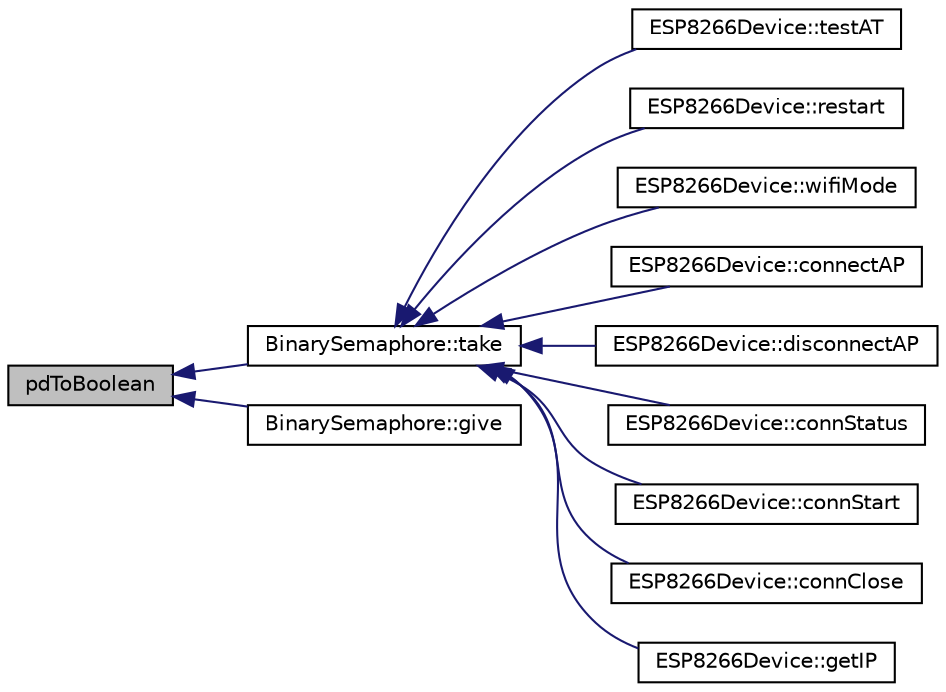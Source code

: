 digraph "pdToBoolean"
{
  edge [fontname="Helvetica",fontsize="10",labelfontname="Helvetica",labelfontsize="10"];
  node [fontname="Helvetica",fontsize="10",shape=record];
  rankdir="LR";
  Node1 [label="pdToBoolean",height=0.2,width=0.4,color="black", fillcolor="grey75", style="filled" fontcolor="black"];
  Node1 -> Node2 [dir="back",color="midnightblue",fontsize="10",style="solid",fontname="Helvetica"];
  Node2 [label="BinarySemaphore::take",height=0.2,width=0.4,color="black", fillcolor="white", style="filled",URL="$class_binary_semaphore.html#a64d958f5629aa25038ae0396c2ce2a65"];
  Node2 -> Node3 [dir="back",color="midnightblue",fontsize="10",style="solid",fontname="Helvetica"];
  Node3 [label="ESP8266Device::testAT",height=0.2,width=0.4,color="black", fillcolor="white", style="filled",URL="$class_e_s_p8266_device.html#acce9c1c7c0be824ef0c94c28d68cac67"];
  Node2 -> Node4 [dir="back",color="midnightblue",fontsize="10",style="solid",fontname="Helvetica"];
  Node4 [label="ESP8266Device::restart",height=0.2,width=0.4,color="black", fillcolor="white", style="filled",URL="$class_e_s_p8266_device.html#ab63e82d17283892b5bf2ab1e7c42c720"];
  Node2 -> Node5 [dir="back",color="midnightblue",fontsize="10",style="solid",fontname="Helvetica"];
  Node5 [label="ESP8266Device::wifiMode",height=0.2,width=0.4,color="black", fillcolor="white", style="filled",URL="$class_e_s_p8266_device.html#a4450f96a3c415ec99b45b002251a8802"];
  Node2 -> Node6 [dir="back",color="midnightblue",fontsize="10",style="solid",fontname="Helvetica"];
  Node6 [label="ESP8266Device::connectAP",height=0.2,width=0.4,color="black", fillcolor="white", style="filled",URL="$class_e_s_p8266_device.html#af9f44098381d1bf7e81d7d8e1ee6e4a9"];
  Node2 -> Node7 [dir="back",color="midnightblue",fontsize="10",style="solid",fontname="Helvetica"];
  Node7 [label="ESP8266Device::disconnectAP",height=0.2,width=0.4,color="black", fillcolor="white", style="filled",URL="$class_e_s_p8266_device.html#a79dec5979c19a38c9f8c6bd325fb251f"];
  Node2 -> Node8 [dir="back",color="midnightblue",fontsize="10",style="solid",fontname="Helvetica"];
  Node8 [label="ESP8266Device::connStatus",height=0.2,width=0.4,color="black", fillcolor="white", style="filled",URL="$class_e_s_p8266_device.html#a94de6bfd95ad2766fc3759f0df2c0613"];
  Node2 -> Node9 [dir="back",color="midnightblue",fontsize="10",style="solid",fontname="Helvetica"];
  Node9 [label="ESP8266Device::connStart",height=0.2,width=0.4,color="black", fillcolor="white", style="filled",URL="$class_e_s_p8266_device.html#ae11dc0864aba2e5f193e1b74fa7e6f81"];
  Node2 -> Node10 [dir="back",color="midnightblue",fontsize="10",style="solid",fontname="Helvetica"];
  Node10 [label="ESP8266Device::connClose",height=0.2,width=0.4,color="black", fillcolor="white", style="filled",URL="$class_e_s_p8266_device.html#a4e4579d3fbf8a1ddf22159bab645ed30"];
  Node2 -> Node11 [dir="back",color="midnightblue",fontsize="10",style="solid",fontname="Helvetica"];
  Node11 [label="ESP8266Device::getIP",height=0.2,width=0.4,color="black", fillcolor="white", style="filled",URL="$class_e_s_p8266_device.html#aa15473c9c736c77b3342697435ad54de"];
  Node1 -> Node12 [dir="back",color="midnightblue",fontsize="10",style="solid",fontname="Helvetica"];
  Node12 [label="BinarySemaphore::give",height=0.2,width=0.4,color="black", fillcolor="white", style="filled",URL="$class_binary_semaphore.html#a149b8375d0da035a3e4aab0732919c9d"];
}
